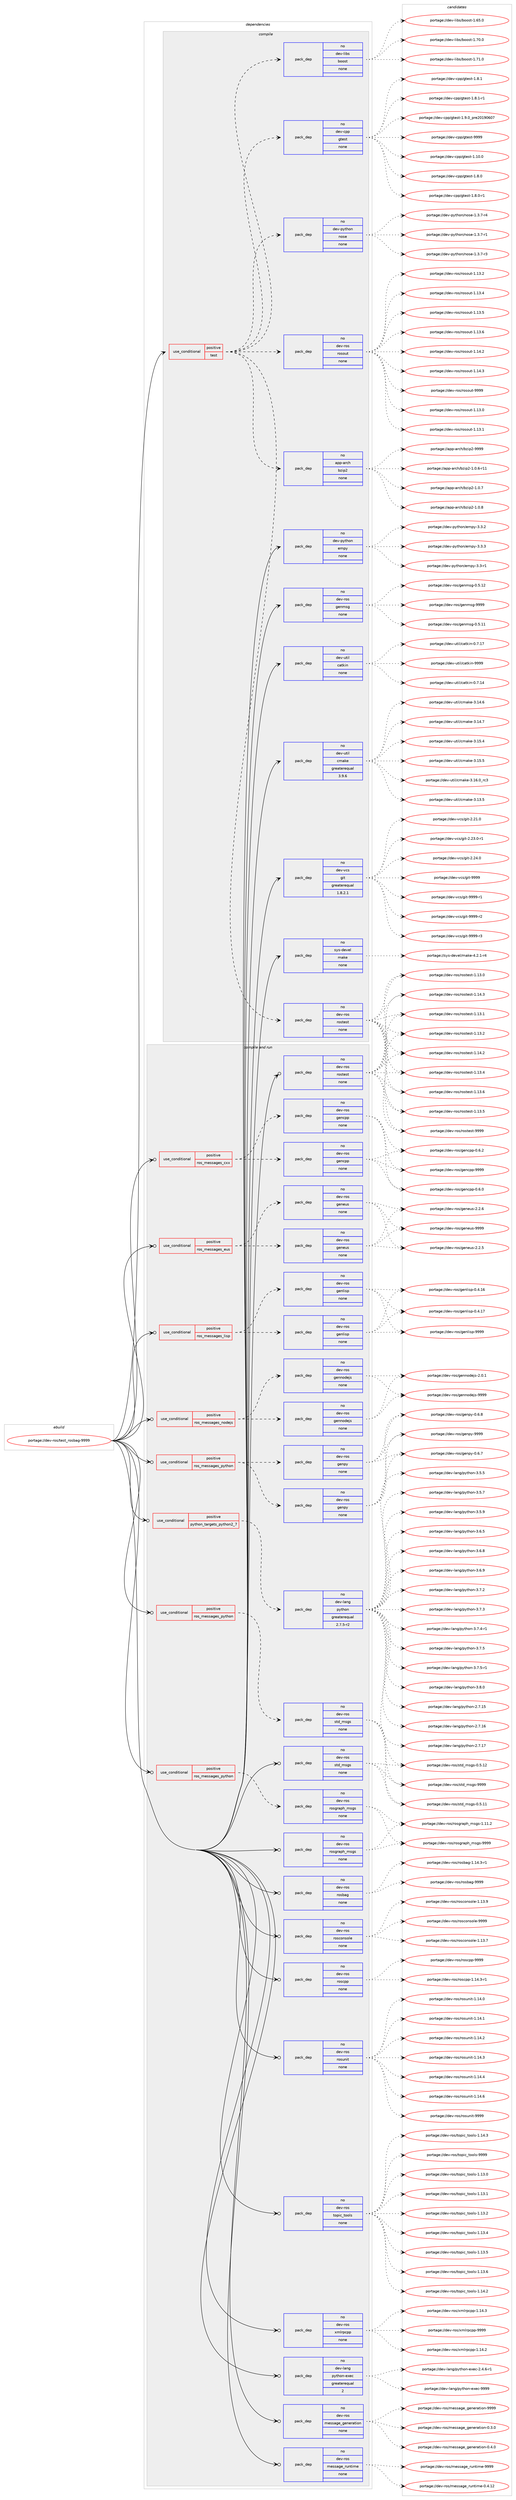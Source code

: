 digraph prolog {

# *************
# Graph options
# *************

newrank=true;
concentrate=true;
compound=true;
graph [rankdir=LR,fontname=Helvetica,fontsize=10,ranksep=1.5];#, ranksep=2.5, nodesep=0.2];
edge  [arrowhead=vee];
node  [fontname=Helvetica,fontsize=10];

# **********
# The ebuild
# **********

subgraph cluster_leftcol {
color=gray;
rank=same;
label=<<i>ebuild</i>>;
id [label="portage://dev-ros/test_rosbag-9999", color=red, width=4, href="../dev-ros/test_rosbag-9999.svg"];
}

# ****************
# The dependencies
# ****************

subgraph cluster_midcol {
color=gray;
label=<<i>dependencies</i>>;
subgraph cluster_compile {
fillcolor="#eeeeee";
style=filled;
label=<<i>compile</i>>;
subgraph cond45024 {
dependency203590 [label=<<TABLE BORDER="0" CELLBORDER="1" CELLSPACING="0" CELLPADDING="4"><TR><TD ROWSPAN="3" CELLPADDING="10">use_conditional</TD></TR><TR><TD>positive</TD></TR><TR><TD>test</TD></TR></TABLE>>, shape=none, color=red];
subgraph pack155140 {
dependency203591 [label=<<TABLE BORDER="0" CELLBORDER="1" CELLSPACING="0" CELLPADDING="4" WIDTH="220"><TR><TD ROWSPAN="6" CELLPADDING="30">pack_dep</TD></TR><TR><TD WIDTH="110">no</TD></TR><TR><TD>dev-libs</TD></TR><TR><TD>boost</TD></TR><TR><TD>none</TD></TR><TR><TD></TD></TR></TABLE>>, shape=none, color=blue];
}
dependency203590:e -> dependency203591:w [weight=20,style="dashed",arrowhead="vee"];
subgraph pack155141 {
dependency203592 [label=<<TABLE BORDER="0" CELLBORDER="1" CELLSPACING="0" CELLPADDING="4" WIDTH="220"><TR><TD ROWSPAN="6" CELLPADDING="30">pack_dep</TD></TR><TR><TD WIDTH="110">no</TD></TR><TR><TD>app-arch</TD></TR><TR><TD>bzip2</TD></TR><TR><TD>none</TD></TR><TR><TD></TD></TR></TABLE>>, shape=none, color=blue];
}
dependency203590:e -> dependency203592:w [weight=20,style="dashed",arrowhead="vee"];
subgraph pack155142 {
dependency203593 [label=<<TABLE BORDER="0" CELLBORDER="1" CELLSPACING="0" CELLPADDING="4" WIDTH="220"><TR><TD ROWSPAN="6" CELLPADDING="30">pack_dep</TD></TR><TR><TD WIDTH="110">no</TD></TR><TR><TD>dev-ros</TD></TR><TR><TD>rosout</TD></TR><TR><TD>none</TD></TR><TR><TD></TD></TR></TABLE>>, shape=none, color=blue];
}
dependency203590:e -> dependency203593:w [weight=20,style="dashed",arrowhead="vee"];
subgraph pack155143 {
dependency203594 [label=<<TABLE BORDER="0" CELLBORDER="1" CELLSPACING="0" CELLPADDING="4" WIDTH="220"><TR><TD ROWSPAN="6" CELLPADDING="30">pack_dep</TD></TR><TR><TD WIDTH="110">no</TD></TR><TR><TD>dev-python</TD></TR><TR><TD>nose</TD></TR><TR><TD>none</TD></TR><TR><TD></TD></TR></TABLE>>, shape=none, color=blue];
}
dependency203590:e -> dependency203594:w [weight=20,style="dashed",arrowhead="vee"];
subgraph pack155144 {
dependency203595 [label=<<TABLE BORDER="0" CELLBORDER="1" CELLSPACING="0" CELLPADDING="4" WIDTH="220"><TR><TD ROWSPAN="6" CELLPADDING="30">pack_dep</TD></TR><TR><TD WIDTH="110">no</TD></TR><TR><TD>dev-ros</TD></TR><TR><TD>rostest</TD></TR><TR><TD>none</TD></TR><TR><TD></TD></TR></TABLE>>, shape=none, color=blue];
}
dependency203590:e -> dependency203595:w [weight=20,style="dashed",arrowhead="vee"];
subgraph pack155145 {
dependency203596 [label=<<TABLE BORDER="0" CELLBORDER="1" CELLSPACING="0" CELLPADDING="4" WIDTH="220"><TR><TD ROWSPAN="6" CELLPADDING="30">pack_dep</TD></TR><TR><TD WIDTH="110">no</TD></TR><TR><TD>dev-cpp</TD></TR><TR><TD>gtest</TD></TR><TR><TD>none</TD></TR><TR><TD></TD></TR></TABLE>>, shape=none, color=blue];
}
dependency203590:e -> dependency203596:w [weight=20,style="dashed",arrowhead="vee"];
}
id:e -> dependency203590:w [weight=20,style="solid",arrowhead="vee"];
subgraph pack155146 {
dependency203597 [label=<<TABLE BORDER="0" CELLBORDER="1" CELLSPACING="0" CELLPADDING="4" WIDTH="220"><TR><TD ROWSPAN="6" CELLPADDING="30">pack_dep</TD></TR><TR><TD WIDTH="110">no</TD></TR><TR><TD>dev-python</TD></TR><TR><TD>empy</TD></TR><TR><TD>none</TD></TR><TR><TD></TD></TR></TABLE>>, shape=none, color=blue];
}
id:e -> dependency203597:w [weight=20,style="solid",arrowhead="vee"];
subgraph pack155147 {
dependency203598 [label=<<TABLE BORDER="0" CELLBORDER="1" CELLSPACING="0" CELLPADDING="4" WIDTH="220"><TR><TD ROWSPAN="6" CELLPADDING="30">pack_dep</TD></TR><TR><TD WIDTH="110">no</TD></TR><TR><TD>dev-ros</TD></TR><TR><TD>genmsg</TD></TR><TR><TD>none</TD></TR><TR><TD></TD></TR></TABLE>>, shape=none, color=blue];
}
id:e -> dependency203598:w [weight=20,style="solid",arrowhead="vee"];
subgraph pack155148 {
dependency203599 [label=<<TABLE BORDER="0" CELLBORDER="1" CELLSPACING="0" CELLPADDING="4" WIDTH="220"><TR><TD ROWSPAN="6" CELLPADDING="30">pack_dep</TD></TR><TR><TD WIDTH="110">no</TD></TR><TR><TD>dev-util</TD></TR><TR><TD>catkin</TD></TR><TR><TD>none</TD></TR><TR><TD></TD></TR></TABLE>>, shape=none, color=blue];
}
id:e -> dependency203599:w [weight=20,style="solid",arrowhead="vee"];
subgraph pack155149 {
dependency203600 [label=<<TABLE BORDER="0" CELLBORDER="1" CELLSPACING="0" CELLPADDING="4" WIDTH="220"><TR><TD ROWSPAN="6" CELLPADDING="30">pack_dep</TD></TR><TR><TD WIDTH="110">no</TD></TR><TR><TD>dev-util</TD></TR><TR><TD>cmake</TD></TR><TR><TD>greaterequal</TD></TR><TR><TD>3.9.6</TD></TR></TABLE>>, shape=none, color=blue];
}
id:e -> dependency203600:w [weight=20,style="solid",arrowhead="vee"];
subgraph pack155150 {
dependency203601 [label=<<TABLE BORDER="0" CELLBORDER="1" CELLSPACING="0" CELLPADDING="4" WIDTH="220"><TR><TD ROWSPAN="6" CELLPADDING="30">pack_dep</TD></TR><TR><TD WIDTH="110">no</TD></TR><TR><TD>dev-vcs</TD></TR><TR><TD>git</TD></TR><TR><TD>greaterequal</TD></TR><TR><TD>1.8.2.1</TD></TR></TABLE>>, shape=none, color=blue];
}
id:e -> dependency203601:w [weight=20,style="solid",arrowhead="vee"];
subgraph pack155151 {
dependency203602 [label=<<TABLE BORDER="0" CELLBORDER="1" CELLSPACING="0" CELLPADDING="4" WIDTH="220"><TR><TD ROWSPAN="6" CELLPADDING="30">pack_dep</TD></TR><TR><TD WIDTH="110">no</TD></TR><TR><TD>sys-devel</TD></TR><TR><TD>make</TD></TR><TR><TD>none</TD></TR><TR><TD></TD></TR></TABLE>>, shape=none, color=blue];
}
id:e -> dependency203602:w [weight=20,style="solid",arrowhead="vee"];
}
subgraph cluster_compileandrun {
fillcolor="#eeeeee";
style=filled;
label=<<i>compile and run</i>>;
subgraph cond45025 {
dependency203603 [label=<<TABLE BORDER="0" CELLBORDER="1" CELLSPACING="0" CELLPADDING="4"><TR><TD ROWSPAN="3" CELLPADDING="10">use_conditional</TD></TR><TR><TD>positive</TD></TR><TR><TD>python_targets_python2_7</TD></TR></TABLE>>, shape=none, color=red];
subgraph pack155152 {
dependency203604 [label=<<TABLE BORDER="0" CELLBORDER="1" CELLSPACING="0" CELLPADDING="4" WIDTH="220"><TR><TD ROWSPAN="6" CELLPADDING="30">pack_dep</TD></TR><TR><TD WIDTH="110">no</TD></TR><TR><TD>dev-lang</TD></TR><TR><TD>python</TD></TR><TR><TD>greaterequal</TD></TR><TR><TD>2.7.5-r2</TD></TR></TABLE>>, shape=none, color=blue];
}
dependency203603:e -> dependency203604:w [weight=20,style="dashed",arrowhead="vee"];
}
id:e -> dependency203603:w [weight=20,style="solid",arrowhead="odotvee"];
subgraph cond45026 {
dependency203605 [label=<<TABLE BORDER="0" CELLBORDER="1" CELLSPACING="0" CELLPADDING="4"><TR><TD ROWSPAN="3" CELLPADDING="10">use_conditional</TD></TR><TR><TD>positive</TD></TR><TR><TD>ros_messages_cxx</TD></TR></TABLE>>, shape=none, color=red];
subgraph pack155153 {
dependency203606 [label=<<TABLE BORDER="0" CELLBORDER="1" CELLSPACING="0" CELLPADDING="4" WIDTH="220"><TR><TD ROWSPAN="6" CELLPADDING="30">pack_dep</TD></TR><TR><TD WIDTH="110">no</TD></TR><TR><TD>dev-ros</TD></TR><TR><TD>gencpp</TD></TR><TR><TD>none</TD></TR><TR><TD></TD></TR></TABLE>>, shape=none, color=blue];
}
dependency203605:e -> dependency203606:w [weight=20,style="dashed",arrowhead="vee"];
subgraph pack155154 {
dependency203607 [label=<<TABLE BORDER="0" CELLBORDER="1" CELLSPACING="0" CELLPADDING="4" WIDTH="220"><TR><TD ROWSPAN="6" CELLPADDING="30">pack_dep</TD></TR><TR><TD WIDTH="110">no</TD></TR><TR><TD>dev-ros</TD></TR><TR><TD>gencpp</TD></TR><TR><TD>none</TD></TR><TR><TD></TD></TR></TABLE>>, shape=none, color=blue];
}
dependency203605:e -> dependency203607:w [weight=20,style="dashed",arrowhead="vee"];
}
id:e -> dependency203605:w [weight=20,style="solid",arrowhead="odotvee"];
subgraph cond45027 {
dependency203608 [label=<<TABLE BORDER="0" CELLBORDER="1" CELLSPACING="0" CELLPADDING="4"><TR><TD ROWSPAN="3" CELLPADDING="10">use_conditional</TD></TR><TR><TD>positive</TD></TR><TR><TD>ros_messages_eus</TD></TR></TABLE>>, shape=none, color=red];
subgraph pack155155 {
dependency203609 [label=<<TABLE BORDER="0" CELLBORDER="1" CELLSPACING="0" CELLPADDING="4" WIDTH="220"><TR><TD ROWSPAN="6" CELLPADDING="30">pack_dep</TD></TR><TR><TD WIDTH="110">no</TD></TR><TR><TD>dev-ros</TD></TR><TR><TD>geneus</TD></TR><TR><TD>none</TD></TR><TR><TD></TD></TR></TABLE>>, shape=none, color=blue];
}
dependency203608:e -> dependency203609:w [weight=20,style="dashed",arrowhead="vee"];
subgraph pack155156 {
dependency203610 [label=<<TABLE BORDER="0" CELLBORDER="1" CELLSPACING="0" CELLPADDING="4" WIDTH="220"><TR><TD ROWSPAN="6" CELLPADDING="30">pack_dep</TD></TR><TR><TD WIDTH="110">no</TD></TR><TR><TD>dev-ros</TD></TR><TR><TD>geneus</TD></TR><TR><TD>none</TD></TR><TR><TD></TD></TR></TABLE>>, shape=none, color=blue];
}
dependency203608:e -> dependency203610:w [weight=20,style="dashed",arrowhead="vee"];
}
id:e -> dependency203608:w [weight=20,style="solid",arrowhead="odotvee"];
subgraph cond45028 {
dependency203611 [label=<<TABLE BORDER="0" CELLBORDER="1" CELLSPACING="0" CELLPADDING="4"><TR><TD ROWSPAN="3" CELLPADDING="10">use_conditional</TD></TR><TR><TD>positive</TD></TR><TR><TD>ros_messages_lisp</TD></TR></TABLE>>, shape=none, color=red];
subgraph pack155157 {
dependency203612 [label=<<TABLE BORDER="0" CELLBORDER="1" CELLSPACING="0" CELLPADDING="4" WIDTH="220"><TR><TD ROWSPAN="6" CELLPADDING="30">pack_dep</TD></TR><TR><TD WIDTH="110">no</TD></TR><TR><TD>dev-ros</TD></TR><TR><TD>genlisp</TD></TR><TR><TD>none</TD></TR><TR><TD></TD></TR></TABLE>>, shape=none, color=blue];
}
dependency203611:e -> dependency203612:w [weight=20,style="dashed",arrowhead="vee"];
subgraph pack155158 {
dependency203613 [label=<<TABLE BORDER="0" CELLBORDER="1" CELLSPACING="0" CELLPADDING="4" WIDTH="220"><TR><TD ROWSPAN="6" CELLPADDING="30">pack_dep</TD></TR><TR><TD WIDTH="110">no</TD></TR><TR><TD>dev-ros</TD></TR><TR><TD>genlisp</TD></TR><TR><TD>none</TD></TR><TR><TD></TD></TR></TABLE>>, shape=none, color=blue];
}
dependency203611:e -> dependency203613:w [weight=20,style="dashed",arrowhead="vee"];
}
id:e -> dependency203611:w [weight=20,style="solid",arrowhead="odotvee"];
subgraph cond45029 {
dependency203614 [label=<<TABLE BORDER="0" CELLBORDER="1" CELLSPACING="0" CELLPADDING="4"><TR><TD ROWSPAN="3" CELLPADDING="10">use_conditional</TD></TR><TR><TD>positive</TD></TR><TR><TD>ros_messages_nodejs</TD></TR></TABLE>>, shape=none, color=red];
subgraph pack155159 {
dependency203615 [label=<<TABLE BORDER="0" CELLBORDER="1" CELLSPACING="0" CELLPADDING="4" WIDTH="220"><TR><TD ROWSPAN="6" CELLPADDING="30">pack_dep</TD></TR><TR><TD WIDTH="110">no</TD></TR><TR><TD>dev-ros</TD></TR><TR><TD>gennodejs</TD></TR><TR><TD>none</TD></TR><TR><TD></TD></TR></TABLE>>, shape=none, color=blue];
}
dependency203614:e -> dependency203615:w [weight=20,style="dashed",arrowhead="vee"];
subgraph pack155160 {
dependency203616 [label=<<TABLE BORDER="0" CELLBORDER="1" CELLSPACING="0" CELLPADDING="4" WIDTH="220"><TR><TD ROWSPAN="6" CELLPADDING="30">pack_dep</TD></TR><TR><TD WIDTH="110">no</TD></TR><TR><TD>dev-ros</TD></TR><TR><TD>gennodejs</TD></TR><TR><TD>none</TD></TR><TR><TD></TD></TR></TABLE>>, shape=none, color=blue];
}
dependency203614:e -> dependency203616:w [weight=20,style="dashed",arrowhead="vee"];
}
id:e -> dependency203614:w [weight=20,style="solid",arrowhead="odotvee"];
subgraph cond45030 {
dependency203617 [label=<<TABLE BORDER="0" CELLBORDER="1" CELLSPACING="0" CELLPADDING="4"><TR><TD ROWSPAN="3" CELLPADDING="10">use_conditional</TD></TR><TR><TD>positive</TD></TR><TR><TD>ros_messages_python</TD></TR></TABLE>>, shape=none, color=red];
subgraph pack155161 {
dependency203618 [label=<<TABLE BORDER="0" CELLBORDER="1" CELLSPACING="0" CELLPADDING="4" WIDTH="220"><TR><TD ROWSPAN="6" CELLPADDING="30">pack_dep</TD></TR><TR><TD WIDTH="110">no</TD></TR><TR><TD>dev-ros</TD></TR><TR><TD>genpy</TD></TR><TR><TD>none</TD></TR><TR><TD></TD></TR></TABLE>>, shape=none, color=blue];
}
dependency203617:e -> dependency203618:w [weight=20,style="dashed",arrowhead="vee"];
subgraph pack155162 {
dependency203619 [label=<<TABLE BORDER="0" CELLBORDER="1" CELLSPACING="0" CELLPADDING="4" WIDTH="220"><TR><TD ROWSPAN="6" CELLPADDING="30">pack_dep</TD></TR><TR><TD WIDTH="110">no</TD></TR><TR><TD>dev-ros</TD></TR><TR><TD>genpy</TD></TR><TR><TD>none</TD></TR><TR><TD></TD></TR></TABLE>>, shape=none, color=blue];
}
dependency203617:e -> dependency203619:w [weight=20,style="dashed",arrowhead="vee"];
}
id:e -> dependency203617:w [weight=20,style="solid",arrowhead="odotvee"];
subgraph cond45031 {
dependency203620 [label=<<TABLE BORDER="0" CELLBORDER="1" CELLSPACING="0" CELLPADDING="4"><TR><TD ROWSPAN="3" CELLPADDING="10">use_conditional</TD></TR><TR><TD>positive</TD></TR><TR><TD>ros_messages_python</TD></TR></TABLE>>, shape=none, color=red];
subgraph pack155163 {
dependency203621 [label=<<TABLE BORDER="0" CELLBORDER="1" CELLSPACING="0" CELLPADDING="4" WIDTH="220"><TR><TD ROWSPAN="6" CELLPADDING="30">pack_dep</TD></TR><TR><TD WIDTH="110">no</TD></TR><TR><TD>dev-ros</TD></TR><TR><TD>rosgraph_msgs</TD></TR><TR><TD>none</TD></TR><TR><TD></TD></TR></TABLE>>, shape=none, color=blue];
}
dependency203620:e -> dependency203621:w [weight=20,style="dashed",arrowhead="vee"];
}
id:e -> dependency203620:w [weight=20,style="solid",arrowhead="odotvee"];
subgraph cond45032 {
dependency203622 [label=<<TABLE BORDER="0" CELLBORDER="1" CELLSPACING="0" CELLPADDING="4"><TR><TD ROWSPAN="3" CELLPADDING="10">use_conditional</TD></TR><TR><TD>positive</TD></TR><TR><TD>ros_messages_python</TD></TR></TABLE>>, shape=none, color=red];
subgraph pack155164 {
dependency203623 [label=<<TABLE BORDER="0" CELLBORDER="1" CELLSPACING="0" CELLPADDING="4" WIDTH="220"><TR><TD ROWSPAN="6" CELLPADDING="30">pack_dep</TD></TR><TR><TD WIDTH="110">no</TD></TR><TR><TD>dev-ros</TD></TR><TR><TD>std_msgs</TD></TR><TR><TD>none</TD></TR><TR><TD></TD></TR></TABLE>>, shape=none, color=blue];
}
dependency203622:e -> dependency203623:w [weight=20,style="dashed",arrowhead="vee"];
}
id:e -> dependency203622:w [weight=20,style="solid",arrowhead="odotvee"];
subgraph pack155165 {
dependency203624 [label=<<TABLE BORDER="0" CELLBORDER="1" CELLSPACING="0" CELLPADDING="4" WIDTH="220"><TR><TD ROWSPAN="6" CELLPADDING="30">pack_dep</TD></TR><TR><TD WIDTH="110">no</TD></TR><TR><TD>dev-lang</TD></TR><TR><TD>python-exec</TD></TR><TR><TD>greaterequal</TD></TR><TR><TD>2</TD></TR></TABLE>>, shape=none, color=blue];
}
id:e -> dependency203624:w [weight=20,style="solid",arrowhead="odotvee"];
subgraph pack155166 {
dependency203625 [label=<<TABLE BORDER="0" CELLBORDER="1" CELLSPACING="0" CELLPADDING="4" WIDTH="220"><TR><TD ROWSPAN="6" CELLPADDING="30">pack_dep</TD></TR><TR><TD WIDTH="110">no</TD></TR><TR><TD>dev-ros</TD></TR><TR><TD>message_generation</TD></TR><TR><TD>none</TD></TR><TR><TD></TD></TR></TABLE>>, shape=none, color=blue];
}
id:e -> dependency203625:w [weight=20,style="solid",arrowhead="odotvee"];
subgraph pack155167 {
dependency203626 [label=<<TABLE BORDER="0" CELLBORDER="1" CELLSPACING="0" CELLPADDING="4" WIDTH="220"><TR><TD ROWSPAN="6" CELLPADDING="30">pack_dep</TD></TR><TR><TD WIDTH="110">no</TD></TR><TR><TD>dev-ros</TD></TR><TR><TD>message_runtime</TD></TR><TR><TD>none</TD></TR><TR><TD></TD></TR></TABLE>>, shape=none, color=blue];
}
id:e -> dependency203626:w [weight=20,style="solid",arrowhead="odotvee"];
subgraph pack155168 {
dependency203627 [label=<<TABLE BORDER="0" CELLBORDER="1" CELLSPACING="0" CELLPADDING="4" WIDTH="220"><TR><TD ROWSPAN="6" CELLPADDING="30">pack_dep</TD></TR><TR><TD WIDTH="110">no</TD></TR><TR><TD>dev-ros</TD></TR><TR><TD>rosbag</TD></TR><TR><TD>none</TD></TR><TR><TD></TD></TR></TABLE>>, shape=none, color=blue];
}
id:e -> dependency203627:w [weight=20,style="solid",arrowhead="odotvee"];
subgraph pack155169 {
dependency203628 [label=<<TABLE BORDER="0" CELLBORDER="1" CELLSPACING="0" CELLPADDING="4" WIDTH="220"><TR><TD ROWSPAN="6" CELLPADDING="30">pack_dep</TD></TR><TR><TD WIDTH="110">no</TD></TR><TR><TD>dev-ros</TD></TR><TR><TD>rosconsole</TD></TR><TR><TD>none</TD></TR><TR><TD></TD></TR></TABLE>>, shape=none, color=blue];
}
id:e -> dependency203628:w [weight=20,style="solid",arrowhead="odotvee"];
subgraph pack155170 {
dependency203629 [label=<<TABLE BORDER="0" CELLBORDER="1" CELLSPACING="0" CELLPADDING="4" WIDTH="220"><TR><TD ROWSPAN="6" CELLPADDING="30">pack_dep</TD></TR><TR><TD WIDTH="110">no</TD></TR><TR><TD>dev-ros</TD></TR><TR><TD>roscpp</TD></TR><TR><TD>none</TD></TR><TR><TD></TD></TR></TABLE>>, shape=none, color=blue];
}
id:e -> dependency203629:w [weight=20,style="solid",arrowhead="odotvee"];
subgraph pack155171 {
dependency203630 [label=<<TABLE BORDER="0" CELLBORDER="1" CELLSPACING="0" CELLPADDING="4" WIDTH="220"><TR><TD ROWSPAN="6" CELLPADDING="30">pack_dep</TD></TR><TR><TD WIDTH="110">no</TD></TR><TR><TD>dev-ros</TD></TR><TR><TD>rosgraph_msgs</TD></TR><TR><TD>none</TD></TR><TR><TD></TD></TR></TABLE>>, shape=none, color=blue];
}
id:e -> dependency203630:w [weight=20,style="solid",arrowhead="odotvee"];
subgraph pack155172 {
dependency203631 [label=<<TABLE BORDER="0" CELLBORDER="1" CELLSPACING="0" CELLPADDING="4" WIDTH="220"><TR><TD ROWSPAN="6" CELLPADDING="30">pack_dep</TD></TR><TR><TD WIDTH="110">no</TD></TR><TR><TD>dev-ros</TD></TR><TR><TD>rostest</TD></TR><TR><TD>none</TD></TR><TR><TD></TD></TR></TABLE>>, shape=none, color=blue];
}
id:e -> dependency203631:w [weight=20,style="solid",arrowhead="odotvee"];
subgraph pack155173 {
dependency203632 [label=<<TABLE BORDER="0" CELLBORDER="1" CELLSPACING="0" CELLPADDING="4" WIDTH="220"><TR><TD ROWSPAN="6" CELLPADDING="30">pack_dep</TD></TR><TR><TD WIDTH="110">no</TD></TR><TR><TD>dev-ros</TD></TR><TR><TD>rosunit</TD></TR><TR><TD>none</TD></TR><TR><TD></TD></TR></TABLE>>, shape=none, color=blue];
}
id:e -> dependency203632:w [weight=20,style="solid",arrowhead="odotvee"];
subgraph pack155174 {
dependency203633 [label=<<TABLE BORDER="0" CELLBORDER="1" CELLSPACING="0" CELLPADDING="4" WIDTH="220"><TR><TD ROWSPAN="6" CELLPADDING="30">pack_dep</TD></TR><TR><TD WIDTH="110">no</TD></TR><TR><TD>dev-ros</TD></TR><TR><TD>std_msgs</TD></TR><TR><TD>none</TD></TR><TR><TD></TD></TR></TABLE>>, shape=none, color=blue];
}
id:e -> dependency203633:w [weight=20,style="solid",arrowhead="odotvee"];
subgraph pack155175 {
dependency203634 [label=<<TABLE BORDER="0" CELLBORDER="1" CELLSPACING="0" CELLPADDING="4" WIDTH="220"><TR><TD ROWSPAN="6" CELLPADDING="30">pack_dep</TD></TR><TR><TD WIDTH="110">no</TD></TR><TR><TD>dev-ros</TD></TR><TR><TD>topic_tools</TD></TR><TR><TD>none</TD></TR><TR><TD></TD></TR></TABLE>>, shape=none, color=blue];
}
id:e -> dependency203634:w [weight=20,style="solid",arrowhead="odotvee"];
subgraph pack155176 {
dependency203635 [label=<<TABLE BORDER="0" CELLBORDER="1" CELLSPACING="0" CELLPADDING="4" WIDTH="220"><TR><TD ROWSPAN="6" CELLPADDING="30">pack_dep</TD></TR><TR><TD WIDTH="110">no</TD></TR><TR><TD>dev-ros</TD></TR><TR><TD>xmlrpcpp</TD></TR><TR><TD>none</TD></TR><TR><TD></TD></TR></TABLE>>, shape=none, color=blue];
}
id:e -> dependency203635:w [weight=20,style="solid",arrowhead="odotvee"];
}
subgraph cluster_run {
fillcolor="#eeeeee";
style=filled;
label=<<i>run</i>>;
}
}

# **************
# The candidates
# **************

subgraph cluster_choices {
rank=same;
color=gray;
label=<<i>candidates</i>>;

subgraph choice155140 {
color=black;
nodesep=1;
choiceportage1001011184510810598115479811111111511645494654534648 [label="portage://dev-libs/boost-1.65.0", color=red, width=4,href="../dev-libs/boost-1.65.0.svg"];
choiceportage1001011184510810598115479811111111511645494655484648 [label="portage://dev-libs/boost-1.70.0", color=red, width=4,href="../dev-libs/boost-1.70.0.svg"];
choiceportage1001011184510810598115479811111111511645494655494648 [label="portage://dev-libs/boost-1.71.0", color=red, width=4,href="../dev-libs/boost-1.71.0.svg"];
dependency203591:e -> choiceportage1001011184510810598115479811111111511645494654534648:w [style=dotted,weight="100"];
dependency203591:e -> choiceportage1001011184510810598115479811111111511645494655484648:w [style=dotted,weight="100"];
dependency203591:e -> choiceportage1001011184510810598115479811111111511645494655494648:w [style=dotted,weight="100"];
}
subgraph choice155141 {
color=black;
nodesep=1;
choiceportage97112112459711499104479812210511250454946484654451144949 [label="portage://app-arch/bzip2-1.0.6-r11", color=red, width=4,href="../app-arch/bzip2-1.0.6-r11.svg"];
choiceportage97112112459711499104479812210511250454946484655 [label="portage://app-arch/bzip2-1.0.7", color=red, width=4,href="../app-arch/bzip2-1.0.7.svg"];
choiceportage97112112459711499104479812210511250454946484656 [label="portage://app-arch/bzip2-1.0.8", color=red, width=4,href="../app-arch/bzip2-1.0.8.svg"];
choiceportage971121124597114991044798122105112504557575757 [label="portage://app-arch/bzip2-9999", color=red, width=4,href="../app-arch/bzip2-9999.svg"];
dependency203592:e -> choiceportage97112112459711499104479812210511250454946484654451144949:w [style=dotted,weight="100"];
dependency203592:e -> choiceportage97112112459711499104479812210511250454946484655:w [style=dotted,weight="100"];
dependency203592:e -> choiceportage97112112459711499104479812210511250454946484656:w [style=dotted,weight="100"];
dependency203592:e -> choiceportage971121124597114991044798122105112504557575757:w [style=dotted,weight="100"];
}
subgraph choice155142 {
color=black;
nodesep=1;
choiceportage100101118451141111154711411111511111711645494649514648 [label="portage://dev-ros/rosout-1.13.0", color=red, width=4,href="../dev-ros/rosout-1.13.0.svg"];
choiceportage100101118451141111154711411111511111711645494649514649 [label="portage://dev-ros/rosout-1.13.1", color=red, width=4,href="../dev-ros/rosout-1.13.1.svg"];
choiceportage100101118451141111154711411111511111711645494649514650 [label="portage://dev-ros/rosout-1.13.2", color=red, width=4,href="../dev-ros/rosout-1.13.2.svg"];
choiceportage100101118451141111154711411111511111711645494649514652 [label="portage://dev-ros/rosout-1.13.4", color=red, width=4,href="../dev-ros/rosout-1.13.4.svg"];
choiceportage100101118451141111154711411111511111711645494649514653 [label="portage://dev-ros/rosout-1.13.5", color=red, width=4,href="../dev-ros/rosout-1.13.5.svg"];
choiceportage100101118451141111154711411111511111711645494649514654 [label="portage://dev-ros/rosout-1.13.6", color=red, width=4,href="../dev-ros/rosout-1.13.6.svg"];
choiceportage100101118451141111154711411111511111711645494649524650 [label="portage://dev-ros/rosout-1.14.2", color=red, width=4,href="../dev-ros/rosout-1.14.2.svg"];
choiceportage100101118451141111154711411111511111711645494649524651 [label="portage://dev-ros/rosout-1.14.3", color=red, width=4,href="../dev-ros/rosout-1.14.3.svg"];
choiceportage10010111845114111115471141111151111171164557575757 [label="portage://dev-ros/rosout-9999", color=red, width=4,href="../dev-ros/rosout-9999.svg"];
dependency203593:e -> choiceportage100101118451141111154711411111511111711645494649514648:w [style=dotted,weight="100"];
dependency203593:e -> choiceportage100101118451141111154711411111511111711645494649514649:w [style=dotted,weight="100"];
dependency203593:e -> choiceportage100101118451141111154711411111511111711645494649514650:w [style=dotted,weight="100"];
dependency203593:e -> choiceportage100101118451141111154711411111511111711645494649514652:w [style=dotted,weight="100"];
dependency203593:e -> choiceportage100101118451141111154711411111511111711645494649514653:w [style=dotted,weight="100"];
dependency203593:e -> choiceportage100101118451141111154711411111511111711645494649514654:w [style=dotted,weight="100"];
dependency203593:e -> choiceportage100101118451141111154711411111511111711645494649524650:w [style=dotted,weight="100"];
dependency203593:e -> choiceportage100101118451141111154711411111511111711645494649524651:w [style=dotted,weight="100"];
dependency203593:e -> choiceportage10010111845114111115471141111151111171164557575757:w [style=dotted,weight="100"];
}
subgraph choice155143 {
color=black;
nodesep=1;
choiceportage10010111845112121116104111110471101111151014549465146554511449 [label="portage://dev-python/nose-1.3.7-r1", color=red, width=4,href="../dev-python/nose-1.3.7-r1.svg"];
choiceportage10010111845112121116104111110471101111151014549465146554511451 [label="portage://dev-python/nose-1.3.7-r3", color=red, width=4,href="../dev-python/nose-1.3.7-r3.svg"];
choiceportage10010111845112121116104111110471101111151014549465146554511452 [label="portage://dev-python/nose-1.3.7-r4", color=red, width=4,href="../dev-python/nose-1.3.7-r4.svg"];
dependency203594:e -> choiceportage10010111845112121116104111110471101111151014549465146554511449:w [style=dotted,weight="100"];
dependency203594:e -> choiceportage10010111845112121116104111110471101111151014549465146554511451:w [style=dotted,weight="100"];
dependency203594:e -> choiceportage10010111845112121116104111110471101111151014549465146554511452:w [style=dotted,weight="100"];
}
subgraph choice155144 {
color=black;
nodesep=1;
choiceportage100101118451141111154711411111511610111511645494649514648 [label="portage://dev-ros/rostest-1.13.0", color=red, width=4,href="../dev-ros/rostest-1.13.0.svg"];
choiceportage100101118451141111154711411111511610111511645494649514649 [label="portage://dev-ros/rostest-1.13.1", color=red, width=4,href="../dev-ros/rostest-1.13.1.svg"];
choiceportage100101118451141111154711411111511610111511645494649514650 [label="portage://dev-ros/rostest-1.13.2", color=red, width=4,href="../dev-ros/rostest-1.13.2.svg"];
choiceportage100101118451141111154711411111511610111511645494649514652 [label="portage://dev-ros/rostest-1.13.4", color=red, width=4,href="../dev-ros/rostest-1.13.4.svg"];
choiceportage100101118451141111154711411111511610111511645494649514653 [label="portage://dev-ros/rostest-1.13.5", color=red, width=4,href="../dev-ros/rostest-1.13.5.svg"];
choiceportage100101118451141111154711411111511610111511645494649514654 [label="portage://dev-ros/rostest-1.13.6", color=red, width=4,href="../dev-ros/rostest-1.13.6.svg"];
choiceportage100101118451141111154711411111511610111511645494649524650 [label="portage://dev-ros/rostest-1.14.2", color=red, width=4,href="../dev-ros/rostest-1.14.2.svg"];
choiceportage100101118451141111154711411111511610111511645494649524651 [label="portage://dev-ros/rostest-1.14.3", color=red, width=4,href="../dev-ros/rostest-1.14.3.svg"];
choiceportage10010111845114111115471141111151161011151164557575757 [label="portage://dev-ros/rostest-9999", color=red, width=4,href="../dev-ros/rostest-9999.svg"];
dependency203595:e -> choiceportage100101118451141111154711411111511610111511645494649514648:w [style=dotted,weight="100"];
dependency203595:e -> choiceportage100101118451141111154711411111511610111511645494649514649:w [style=dotted,weight="100"];
dependency203595:e -> choiceportage100101118451141111154711411111511610111511645494649514650:w [style=dotted,weight="100"];
dependency203595:e -> choiceportage100101118451141111154711411111511610111511645494649514652:w [style=dotted,weight="100"];
dependency203595:e -> choiceportage100101118451141111154711411111511610111511645494649514653:w [style=dotted,weight="100"];
dependency203595:e -> choiceportage100101118451141111154711411111511610111511645494649514654:w [style=dotted,weight="100"];
dependency203595:e -> choiceportage100101118451141111154711411111511610111511645494649524650:w [style=dotted,weight="100"];
dependency203595:e -> choiceportage100101118451141111154711411111511610111511645494649524651:w [style=dotted,weight="100"];
dependency203595:e -> choiceportage10010111845114111115471141111151161011151164557575757:w [style=dotted,weight="100"];
}
subgraph choice155145 {
color=black;
nodesep=1;
choiceportage10010111845991121124710311610111511645494649484648 [label="portage://dev-cpp/gtest-1.10.0", color=red, width=4,href="../dev-cpp/gtest-1.10.0.svg"];
choiceportage100101118459911211247103116101115116454946564648 [label="portage://dev-cpp/gtest-1.8.0", color=red, width=4,href="../dev-cpp/gtest-1.8.0.svg"];
choiceportage1001011184599112112471031161011151164549465646484511449 [label="portage://dev-cpp/gtest-1.8.0-r1", color=red, width=4,href="../dev-cpp/gtest-1.8.0-r1.svg"];
choiceportage100101118459911211247103116101115116454946564649 [label="portage://dev-cpp/gtest-1.8.1", color=red, width=4,href="../dev-cpp/gtest-1.8.1.svg"];
choiceportage1001011184599112112471031161011151164549465646494511449 [label="portage://dev-cpp/gtest-1.8.1-r1", color=red, width=4,href="../dev-cpp/gtest-1.8.1-r1.svg"];
choiceportage100101118459911211247103116101115116454946574648951121141015048495748544855 [label="portage://dev-cpp/gtest-1.9.0_pre20190607", color=red, width=4,href="../dev-cpp/gtest-1.9.0_pre20190607.svg"];
choiceportage1001011184599112112471031161011151164557575757 [label="portage://dev-cpp/gtest-9999", color=red, width=4,href="../dev-cpp/gtest-9999.svg"];
dependency203596:e -> choiceportage10010111845991121124710311610111511645494649484648:w [style=dotted,weight="100"];
dependency203596:e -> choiceportage100101118459911211247103116101115116454946564648:w [style=dotted,weight="100"];
dependency203596:e -> choiceportage1001011184599112112471031161011151164549465646484511449:w [style=dotted,weight="100"];
dependency203596:e -> choiceportage100101118459911211247103116101115116454946564649:w [style=dotted,weight="100"];
dependency203596:e -> choiceportage1001011184599112112471031161011151164549465646494511449:w [style=dotted,weight="100"];
dependency203596:e -> choiceportage100101118459911211247103116101115116454946574648951121141015048495748544855:w [style=dotted,weight="100"];
dependency203596:e -> choiceportage1001011184599112112471031161011151164557575757:w [style=dotted,weight="100"];
}
subgraph choice155146 {
color=black;
nodesep=1;
choiceportage1001011184511212111610411111047101109112121455146514511449 [label="portage://dev-python/empy-3.3-r1", color=red, width=4,href="../dev-python/empy-3.3-r1.svg"];
choiceportage1001011184511212111610411111047101109112121455146514650 [label="portage://dev-python/empy-3.3.2", color=red, width=4,href="../dev-python/empy-3.3.2.svg"];
choiceportage1001011184511212111610411111047101109112121455146514651 [label="portage://dev-python/empy-3.3.3", color=red, width=4,href="../dev-python/empy-3.3.3.svg"];
dependency203597:e -> choiceportage1001011184511212111610411111047101109112121455146514511449:w [style=dotted,weight="100"];
dependency203597:e -> choiceportage1001011184511212111610411111047101109112121455146514650:w [style=dotted,weight="100"];
dependency203597:e -> choiceportage1001011184511212111610411111047101109112121455146514651:w [style=dotted,weight="100"];
}
subgraph choice155147 {
color=black;
nodesep=1;
choiceportage100101118451141111154710310111010911510345484653464949 [label="portage://dev-ros/genmsg-0.5.11", color=red, width=4,href="../dev-ros/genmsg-0.5.11.svg"];
choiceportage100101118451141111154710310111010911510345484653464950 [label="portage://dev-ros/genmsg-0.5.12", color=red, width=4,href="../dev-ros/genmsg-0.5.12.svg"];
choiceportage10010111845114111115471031011101091151034557575757 [label="portage://dev-ros/genmsg-9999", color=red, width=4,href="../dev-ros/genmsg-9999.svg"];
dependency203598:e -> choiceportage100101118451141111154710310111010911510345484653464949:w [style=dotted,weight="100"];
dependency203598:e -> choiceportage100101118451141111154710310111010911510345484653464950:w [style=dotted,weight="100"];
dependency203598:e -> choiceportage10010111845114111115471031011101091151034557575757:w [style=dotted,weight="100"];
}
subgraph choice155148 {
color=black;
nodesep=1;
choiceportage1001011184511711610510847999711610710511045484655464952 [label="portage://dev-util/catkin-0.7.14", color=red, width=4,href="../dev-util/catkin-0.7.14.svg"];
choiceportage1001011184511711610510847999711610710511045484655464955 [label="portage://dev-util/catkin-0.7.17", color=red, width=4,href="../dev-util/catkin-0.7.17.svg"];
choiceportage100101118451171161051084799971161071051104557575757 [label="portage://dev-util/catkin-9999", color=red, width=4,href="../dev-util/catkin-9999.svg"];
dependency203599:e -> choiceportage1001011184511711610510847999711610710511045484655464952:w [style=dotted,weight="100"];
dependency203599:e -> choiceportage1001011184511711610510847999711610710511045484655464955:w [style=dotted,weight="100"];
dependency203599:e -> choiceportage100101118451171161051084799971161071051104557575757:w [style=dotted,weight="100"];
}
subgraph choice155149 {
color=black;
nodesep=1;
choiceportage1001011184511711610510847991099710710145514649514653 [label="portage://dev-util/cmake-3.13.5", color=red, width=4,href="../dev-util/cmake-3.13.5.svg"];
choiceportage1001011184511711610510847991099710710145514649524654 [label="portage://dev-util/cmake-3.14.6", color=red, width=4,href="../dev-util/cmake-3.14.6.svg"];
choiceportage1001011184511711610510847991099710710145514649524655 [label="portage://dev-util/cmake-3.14.7", color=red, width=4,href="../dev-util/cmake-3.14.7.svg"];
choiceportage1001011184511711610510847991099710710145514649534652 [label="portage://dev-util/cmake-3.15.4", color=red, width=4,href="../dev-util/cmake-3.15.4.svg"];
choiceportage1001011184511711610510847991099710710145514649534653 [label="portage://dev-util/cmake-3.15.5", color=red, width=4,href="../dev-util/cmake-3.15.5.svg"];
choiceportage1001011184511711610510847991099710710145514649544648951149951 [label="portage://dev-util/cmake-3.16.0_rc3", color=red, width=4,href="../dev-util/cmake-3.16.0_rc3.svg"];
dependency203600:e -> choiceportage1001011184511711610510847991099710710145514649514653:w [style=dotted,weight="100"];
dependency203600:e -> choiceportage1001011184511711610510847991099710710145514649524654:w [style=dotted,weight="100"];
dependency203600:e -> choiceportage1001011184511711610510847991099710710145514649524655:w [style=dotted,weight="100"];
dependency203600:e -> choiceportage1001011184511711610510847991099710710145514649534652:w [style=dotted,weight="100"];
dependency203600:e -> choiceportage1001011184511711610510847991099710710145514649534653:w [style=dotted,weight="100"];
dependency203600:e -> choiceportage1001011184511711610510847991099710710145514649544648951149951:w [style=dotted,weight="100"];
}
subgraph choice155150 {
color=black;
nodesep=1;
choiceportage10010111845118991154710310511645504650494648 [label="portage://dev-vcs/git-2.21.0", color=red, width=4,href="../dev-vcs/git-2.21.0.svg"];
choiceportage100101118451189911547103105116455046505146484511449 [label="portage://dev-vcs/git-2.23.0-r1", color=red, width=4,href="../dev-vcs/git-2.23.0-r1.svg"];
choiceportage10010111845118991154710310511645504650524648 [label="portage://dev-vcs/git-2.24.0", color=red, width=4,href="../dev-vcs/git-2.24.0.svg"];
choiceportage1001011184511899115471031051164557575757 [label="portage://dev-vcs/git-9999", color=red, width=4,href="../dev-vcs/git-9999.svg"];
choiceportage10010111845118991154710310511645575757574511449 [label="portage://dev-vcs/git-9999-r1", color=red, width=4,href="../dev-vcs/git-9999-r1.svg"];
choiceportage10010111845118991154710310511645575757574511450 [label="portage://dev-vcs/git-9999-r2", color=red, width=4,href="../dev-vcs/git-9999-r2.svg"];
choiceportage10010111845118991154710310511645575757574511451 [label="portage://dev-vcs/git-9999-r3", color=red, width=4,href="../dev-vcs/git-9999-r3.svg"];
dependency203601:e -> choiceportage10010111845118991154710310511645504650494648:w [style=dotted,weight="100"];
dependency203601:e -> choiceportage100101118451189911547103105116455046505146484511449:w [style=dotted,weight="100"];
dependency203601:e -> choiceportage10010111845118991154710310511645504650524648:w [style=dotted,weight="100"];
dependency203601:e -> choiceportage1001011184511899115471031051164557575757:w [style=dotted,weight="100"];
dependency203601:e -> choiceportage10010111845118991154710310511645575757574511449:w [style=dotted,weight="100"];
dependency203601:e -> choiceportage10010111845118991154710310511645575757574511450:w [style=dotted,weight="100"];
dependency203601:e -> choiceportage10010111845118991154710310511645575757574511451:w [style=dotted,weight="100"];
}
subgraph choice155151 {
color=black;
nodesep=1;
choiceportage1151211154510010111810110847109971071014552465046494511452 [label="portage://sys-devel/make-4.2.1-r4", color=red, width=4,href="../sys-devel/make-4.2.1-r4.svg"];
dependency203602:e -> choiceportage1151211154510010111810110847109971071014552465046494511452:w [style=dotted,weight="100"];
}
subgraph choice155152 {
color=black;
nodesep=1;
choiceportage10010111845108971101034711212111610411111045504655464953 [label="portage://dev-lang/python-2.7.15", color=red, width=4,href="../dev-lang/python-2.7.15.svg"];
choiceportage10010111845108971101034711212111610411111045504655464954 [label="portage://dev-lang/python-2.7.16", color=red, width=4,href="../dev-lang/python-2.7.16.svg"];
choiceportage10010111845108971101034711212111610411111045504655464955 [label="portage://dev-lang/python-2.7.17", color=red, width=4,href="../dev-lang/python-2.7.17.svg"];
choiceportage100101118451089711010347112121116104111110455146534653 [label="portage://dev-lang/python-3.5.5", color=red, width=4,href="../dev-lang/python-3.5.5.svg"];
choiceportage100101118451089711010347112121116104111110455146534655 [label="portage://dev-lang/python-3.5.7", color=red, width=4,href="../dev-lang/python-3.5.7.svg"];
choiceportage100101118451089711010347112121116104111110455146534657 [label="portage://dev-lang/python-3.5.9", color=red, width=4,href="../dev-lang/python-3.5.9.svg"];
choiceportage100101118451089711010347112121116104111110455146544653 [label="portage://dev-lang/python-3.6.5", color=red, width=4,href="../dev-lang/python-3.6.5.svg"];
choiceportage100101118451089711010347112121116104111110455146544656 [label="portage://dev-lang/python-3.6.8", color=red, width=4,href="../dev-lang/python-3.6.8.svg"];
choiceportage100101118451089711010347112121116104111110455146544657 [label="portage://dev-lang/python-3.6.9", color=red, width=4,href="../dev-lang/python-3.6.9.svg"];
choiceportage100101118451089711010347112121116104111110455146554650 [label="portage://dev-lang/python-3.7.2", color=red, width=4,href="../dev-lang/python-3.7.2.svg"];
choiceportage100101118451089711010347112121116104111110455146554651 [label="portage://dev-lang/python-3.7.3", color=red, width=4,href="../dev-lang/python-3.7.3.svg"];
choiceportage1001011184510897110103471121211161041111104551465546524511449 [label="portage://dev-lang/python-3.7.4-r1", color=red, width=4,href="../dev-lang/python-3.7.4-r1.svg"];
choiceportage100101118451089711010347112121116104111110455146554653 [label="portage://dev-lang/python-3.7.5", color=red, width=4,href="../dev-lang/python-3.7.5.svg"];
choiceportage1001011184510897110103471121211161041111104551465546534511449 [label="portage://dev-lang/python-3.7.5-r1", color=red, width=4,href="../dev-lang/python-3.7.5-r1.svg"];
choiceportage100101118451089711010347112121116104111110455146564648 [label="portage://dev-lang/python-3.8.0", color=red, width=4,href="../dev-lang/python-3.8.0.svg"];
dependency203604:e -> choiceportage10010111845108971101034711212111610411111045504655464953:w [style=dotted,weight="100"];
dependency203604:e -> choiceportage10010111845108971101034711212111610411111045504655464954:w [style=dotted,weight="100"];
dependency203604:e -> choiceportage10010111845108971101034711212111610411111045504655464955:w [style=dotted,weight="100"];
dependency203604:e -> choiceportage100101118451089711010347112121116104111110455146534653:w [style=dotted,weight="100"];
dependency203604:e -> choiceportage100101118451089711010347112121116104111110455146534655:w [style=dotted,weight="100"];
dependency203604:e -> choiceportage100101118451089711010347112121116104111110455146534657:w [style=dotted,weight="100"];
dependency203604:e -> choiceportage100101118451089711010347112121116104111110455146544653:w [style=dotted,weight="100"];
dependency203604:e -> choiceportage100101118451089711010347112121116104111110455146544656:w [style=dotted,weight="100"];
dependency203604:e -> choiceportage100101118451089711010347112121116104111110455146544657:w [style=dotted,weight="100"];
dependency203604:e -> choiceportage100101118451089711010347112121116104111110455146554650:w [style=dotted,weight="100"];
dependency203604:e -> choiceportage100101118451089711010347112121116104111110455146554651:w [style=dotted,weight="100"];
dependency203604:e -> choiceportage1001011184510897110103471121211161041111104551465546524511449:w [style=dotted,weight="100"];
dependency203604:e -> choiceportage100101118451089711010347112121116104111110455146554653:w [style=dotted,weight="100"];
dependency203604:e -> choiceportage1001011184510897110103471121211161041111104551465546534511449:w [style=dotted,weight="100"];
dependency203604:e -> choiceportage100101118451089711010347112121116104111110455146564648:w [style=dotted,weight="100"];
}
subgraph choice155153 {
color=black;
nodesep=1;
choiceportage100101118451141111154710310111099112112454846544648 [label="portage://dev-ros/gencpp-0.6.0", color=red, width=4,href="../dev-ros/gencpp-0.6.0.svg"];
choiceportage100101118451141111154710310111099112112454846544650 [label="portage://dev-ros/gencpp-0.6.2", color=red, width=4,href="../dev-ros/gencpp-0.6.2.svg"];
choiceportage1001011184511411111547103101110991121124557575757 [label="portage://dev-ros/gencpp-9999", color=red, width=4,href="../dev-ros/gencpp-9999.svg"];
dependency203606:e -> choiceportage100101118451141111154710310111099112112454846544648:w [style=dotted,weight="100"];
dependency203606:e -> choiceportage100101118451141111154710310111099112112454846544650:w [style=dotted,weight="100"];
dependency203606:e -> choiceportage1001011184511411111547103101110991121124557575757:w [style=dotted,weight="100"];
}
subgraph choice155154 {
color=black;
nodesep=1;
choiceportage100101118451141111154710310111099112112454846544648 [label="portage://dev-ros/gencpp-0.6.0", color=red, width=4,href="../dev-ros/gencpp-0.6.0.svg"];
choiceportage100101118451141111154710310111099112112454846544650 [label="portage://dev-ros/gencpp-0.6.2", color=red, width=4,href="../dev-ros/gencpp-0.6.2.svg"];
choiceportage1001011184511411111547103101110991121124557575757 [label="portage://dev-ros/gencpp-9999", color=red, width=4,href="../dev-ros/gencpp-9999.svg"];
dependency203607:e -> choiceportage100101118451141111154710310111099112112454846544648:w [style=dotted,weight="100"];
dependency203607:e -> choiceportage100101118451141111154710310111099112112454846544650:w [style=dotted,weight="100"];
dependency203607:e -> choiceportage1001011184511411111547103101110991121124557575757:w [style=dotted,weight="100"];
}
subgraph choice155155 {
color=black;
nodesep=1;
choiceportage1001011184511411111547103101110101117115455046504653 [label="portage://dev-ros/geneus-2.2.5", color=red, width=4,href="../dev-ros/geneus-2.2.5.svg"];
choiceportage1001011184511411111547103101110101117115455046504654 [label="portage://dev-ros/geneus-2.2.6", color=red, width=4,href="../dev-ros/geneus-2.2.6.svg"];
choiceportage10010111845114111115471031011101011171154557575757 [label="portage://dev-ros/geneus-9999", color=red, width=4,href="../dev-ros/geneus-9999.svg"];
dependency203609:e -> choiceportage1001011184511411111547103101110101117115455046504653:w [style=dotted,weight="100"];
dependency203609:e -> choiceportage1001011184511411111547103101110101117115455046504654:w [style=dotted,weight="100"];
dependency203609:e -> choiceportage10010111845114111115471031011101011171154557575757:w [style=dotted,weight="100"];
}
subgraph choice155156 {
color=black;
nodesep=1;
choiceportage1001011184511411111547103101110101117115455046504653 [label="portage://dev-ros/geneus-2.2.5", color=red, width=4,href="../dev-ros/geneus-2.2.5.svg"];
choiceportage1001011184511411111547103101110101117115455046504654 [label="portage://dev-ros/geneus-2.2.6", color=red, width=4,href="../dev-ros/geneus-2.2.6.svg"];
choiceportage10010111845114111115471031011101011171154557575757 [label="portage://dev-ros/geneus-9999", color=red, width=4,href="../dev-ros/geneus-9999.svg"];
dependency203610:e -> choiceportage1001011184511411111547103101110101117115455046504653:w [style=dotted,weight="100"];
dependency203610:e -> choiceportage1001011184511411111547103101110101117115455046504654:w [style=dotted,weight="100"];
dependency203610:e -> choiceportage10010111845114111115471031011101011171154557575757:w [style=dotted,weight="100"];
}
subgraph choice155157 {
color=black;
nodesep=1;
choiceportage100101118451141111154710310111010810511511245484652464954 [label="portage://dev-ros/genlisp-0.4.16", color=red, width=4,href="../dev-ros/genlisp-0.4.16.svg"];
choiceportage100101118451141111154710310111010810511511245484652464955 [label="portage://dev-ros/genlisp-0.4.17", color=red, width=4,href="../dev-ros/genlisp-0.4.17.svg"];
choiceportage10010111845114111115471031011101081051151124557575757 [label="portage://dev-ros/genlisp-9999", color=red, width=4,href="../dev-ros/genlisp-9999.svg"];
dependency203612:e -> choiceportage100101118451141111154710310111010810511511245484652464954:w [style=dotted,weight="100"];
dependency203612:e -> choiceportage100101118451141111154710310111010810511511245484652464955:w [style=dotted,weight="100"];
dependency203612:e -> choiceportage10010111845114111115471031011101081051151124557575757:w [style=dotted,weight="100"];
}
subgraph choice155158 {
color=black;
nodesep=1;
choiceportage100101118451141111154710310111010810511511245484652464954 [label="portage://dev-ros/genlisp-0.4.16", color=red, width=4,href="../dev-ros/genlisp-0.4.16.svg"];
choiceportage100101118451141111154710310111010810511511245484652464955 [label="portage://dev-ros/genlisp-0.4.17", color=red, width=4,href="../dev-ros/genlisp-0.4.17.svg"];
choiceportage10010111845114111115471031011101081051151124557575757 [label="portage://dev-ros/genlisp-9999", color=red, width=4,href="../dev-ros/genlisp-9999.svg"];
dependency203613:e -> choiceportage100101118451141111154710310111010810511511245484652464954:w [style=dotted,weight="100"];
dependency203613:e -> choiceportage100101118451141111154710310111010810511511245484652464955:w [style=dotted,weight="100"];
dependency203613:e -> choiceportage10010111845114111115471031011101081051151124557575757:w [style=dotted,weight="100"];
}
subgraph choice155159 {
color=black;
nodesep=1;
choiceportage1001011184511411111547103101110110111100101106115455046484649 [label="portage://dev-ros/gennodejs-2.0.1", color=red, width=4,href="../dev-ros/gennodejs-2.0.1.svg"];
choiceportage10010111845114111115471031011101101111001011061154557575757 [label="portage://dev-ros/gennodejs-9999", color=red, width=4,href="../dev-ros/gennodejs-9999.svg"];
dependency203615:e -> choiceportage1001011184511411111547103101110110111100101106115455046484649:w [style=dotted,weight="100"];
dependency203615:e -> choiceportage10010111845114111115471031011101101111001011061154557575757:w [style=dotted,weight="100"];
}
subgraph choice155160 {
color=black;
nodesep=1;
choiceportage1001011184511411111547103101110110111100101106115455046484649 [label="portage://dev-ros/gennodejs-2.0.1", color=red, width=4,href="../dev-ros/gennodejs-2.0.1.svg"];
choiceportage10010111845114111115471031011101101111001011061154557575757 [label="portage://dev-ros/gennodejs-9999", color=red, width=4,href="../dev-ros/gennodejs-9999.svg"];
dependency203616:e -> choiceportage1001011184511411111547103101110110111100101106115455046484649:w [style=dotted,weight="100"];
dependency203616:e -> choiceportage10010111845114111115471031011101101111001011061154557575757:w [style=dotted,weight="100"];
}
subgraph choice155161 {
color=black;
nodesep=1;
choiceportage1001011184511411111547103101110112121454846544655 [label="portage://dev-ros/genpy-0.6.7", color=red, width=4,href="../dev-ros/genpy-0.6.7.svg"];
choiceportage1001011184511411111547103101110112121454846544656 [label="portage://dev-ros/genpy-0.6.8", color=red, width=4,href="../dev-ros/genpy-0.6.8.svg"];
choiceportage10010111845114111115471031011101121214557575757 [label="portage://dev-ros/genpy-9999", color=red, width=4,href="../dev-ros/genpy-9999.svg"];
dependency203618:e -> choiceportage1001011184511411111547103101110112121454846544655:w [style=dotted,weight="100"];
dependency203618:e -> choiceportage1001011184511411111547103101110112121454846544656:w [style=dotted,weight="100"];
dependency203618:e -> choiceportage10010111845114111115471031011101121214557575757:w [style=dotted,weight="100"];
}
subgraph choice155162 {
color=black;
nodesep=1;
choiceportage1001011184511411111547103101110112121454846544655 [label="portage://dev-ros/genpy-0.6.7", color=red, width=4,href="../dev-ros/genpy-0.6.7.svg"];
choiceportage1001011184511411111547103101110112121454846544656 [label="portage://dev-ros/genpy-0.6.8", color=red, width=4,href="../dev-ros/genpy-0.6.8.svg"];
choiceportage10010111845114111115471031011101121214557575757 [label="portage://dev-ros/genpy-9999", color=red, width=4,href="../dev-ros/genpy-9999.svg"];
dependency203619:e -> choiceportage1001011184511411111547103101110112121454846544655:w [style=dotted,weight="100"];
dependency203619:e -> choiceportage1001011184511411111547103101110112121454846544656:w [style=dotted,weight="100"];
dependency203619:e -> choiceportage10010111845114111115471031011101121214557575757:w [style=dotted,weight="100"];
}
subgraph choice155163 {
color=black;
nodesep=1;
choiceportage1001011184511411111547114111115103114971121049510911510311545494649494650 [label="portage://dev-ros/rosgraph_msgs-1.11.2", color=red, width=4,href="../dev-ros/rosgraph_msgs-1.11.2.svg"];
choiceportage100101118451141111154711411111510311497112104951091151031154557575757 [label="portage://dev-ros/rosgraph_msgs-9999", color=red, width=4,href="../dev-ros/rosgraph_msgs-9999.svg"];
dependency203621:e -> choiceportage1001011184511411111547114111115103114971121049510911510311545494649494650:w [style=dotted,weight="100"];
dependency203621:e -> choiceportage100101118451141111154711411111510311497112104951091151031154557575757:w [style=dotted,weight="100"];
}
subgraph choice155164 {
color=black;
nodesep=1;
choiceportage10010111845114111115471151161009510911510311545484653464949 [label="portage://dev-ros/std_msgs-0.5.11", color=red, width=4,href="../dev-ros/std_msgs-0.5.11.svg"];
choiceportage10010111845114111115471151161009510911510311545484653464950 [label="portage://dev-ros/std_msgs-0.5.12", color=red, width=4,href="../dev-ros/std_msgs-0.5.12.svg"];
choiceportage1001011184511411111547115116100951091151031154557575757 [label="portage://dev-ros/std_msgs-9999", color=red, width=4,href="../dev-ros/std_msgs-9999.svg"];
dependency203623:e -> choiceportage10010111845114111115471151161009510911510311545484653464949:w [style=dotted,weight="100"];
dependency203623:e -> choiceportage10010111845114111115471151161009510911510311545484653464950:w [style=dotted,weight="100"];
dependency203623:e -> choiceportage1001011184511411111547115116100951091151031154557575757:w [style=dotted,weight="100"];
}
subgraph choice155165 {
color=black;
nodesep=1;
choiceportage10010111845108971101034711212111610411111045101120101994550465246544511449 [label="portage://dev-lang/python-exec-2.4.6-r1", color=red, width=4,href="../dev-lang/python-exec-2.4.6-r1.svg"];
choiceportage10010111845108971101034711212111610411111045101120101994557575757 [label="portage://dev-lang/python-exec-9999", color=red, width=4,href="../dev-lang/python-exec-9999.svg"];
dependency203624:e -> choiceportage10010111845108971101034711212111610411111045101120101994550465246544511449:w [style=dotted,weight="100"];
dependency203624:e -> choiceportage10010111845108971101034711212111610411111045101120101994557575757:w [style=dotted,weight="100"];
}
subgraph choice155166 {
color=black;
nodesep=1;
choiceportage1001011184511411111547109101115115971031019510310111010111497116105111110454846514648 [label="portage://dev-ros/message_generation-0.3.0", color=red, width=4,href="../dev-ros/message_generation-0.3.0.svg"];
choiceportage1001011184511411111547109101115115971031019510310111010111497116105111110454846524648 [label="portage://dev-ros/message_generation-0.4.0", color=red, width=4,href="../dev-ros/message_generation-0.4.0.svg"];
choiceportage10010111845114111115471091011151159710310195103101110101114971161051111104557575757 [label="portage://dev-ros/message_generation-9999", color=red, width=4,href="../dev-ros/message_generation-9999.svg"];
dependency203625:e -> choiceportage1001011184511411111547109101115115971031019510310111010111497116105111110454846514648:w [style=dotted,weight="100"];
dependency203625:e -> choiceportage1001011184511411111547109101115115971031019510310111010111497116105111110454846524648:w [style=dotted,weight="100"];
dependency203625:e -> choiceportage10010111845114111115471091011151159710310195103101110101114971161051111104557575757:w [style=dotted,weight="100"];
}
subgraph choice155167 {
color=black;
nodesep=1;
choiceportage1001011184511411111547109101115115971031019511411711011610510910145484652464950 [label="portage://dev-ros/message_runtime-0.4.12", color=red, width=4,href="../dev-ros/message_runtime-0.4.12.svg"];
choiceportage100101118451141111154710910111511597103101951141171101161051091014557575757 [label="portage://dev-ros/message_runtime-9999", color=red, width=4,href="../dev-ros/message_runtime-9999.svg"];
dependency203626:e -> choiceportage1001011184511411111547109101115115971031019511411711011610510910145484652464950:w [style=dotted,weight="100"];
dependency203626:e -> choiceportage100101118451141111154710910111511597103101951141171101161051091014557575757:w [style=dotted,weight="100"];
}
subgraph choice155168 {
color=black;
nodesep=1;
choiceportage10010111845114111115471141111159897103454946495246514511449 [label="portage://dev-ros/rosbag-1.14.3-r1", color=red, width=4,href="../dev-ros/rosbag-1.14.3-r1.svg"];
choiceportage100101118451141111154711411111598971034557575757 [label="portage://dev-ros/rosbag-9999", color=red, width=4,href="../dev-ros/rosbag-9999.svg"];
dependency203627:e -> choiceportage10010111845114111115471141111159897103454946495246514511449:w [style=dotted,weight="100"];
dependency203627:e -> choiceportage100101118451141111154711411111598971034557575757:w [style=dotted,weight="100"];
}
subgraph choice155169 {
color=black;
nodesep=1;
choiceportage10010111845114111115471141111159911111011511110810145494649514655 [label="portage://dev-ros/rosconsole-1.13.7", color=red, width=4,href="../dev-ros/rosconsole-1.13.7.svg"];
choiceportage10010111845114111115471141111159911111011511110810145494649514657 [label="portage://dev-ros/rosconsole-1.13.9", color=red, width=4,href="../dev-ros/rosconsole-1.13.9.svg"];
choiceportage1001011184511411111547114111115991111101151111081014557575757 [label="portage://dev-ros/rosconsole-9999", color=red, width=4,href="../dev-ros/rosconsole-9999.svg"];
dependency203628:e -> choiceportage10010111845114111115471141111159911111011511110810145494649514655:w [style=dotted,weight="100"];
dependency203628:e -> choiceportage10010111845114111115471141111159911111011511110810145494649514657:w [style=dotted,weight="100"];
dependency203628:e -> choiceportage1001011184511411111547114111115991111101151111081014557575757:w [style=dotted,weight="100"];
}
subgraph choice155170 {
color=black;
nodesep=1;
choiceportage100101118451141111154711411111599112112454946495246514511449 [label="portage://dev-ros/roscpp-1.14.3-r1", color=red, width=4,href="../dev-ros/roscpp-1.14.3-r1.svg"];
choiceportage1001011184511411111547114111115991121124557575757 [label="portage://dev-ros/roscpp-9999", color=red, width=4,href="../dev-ros/roscpp-9999.svg"];
dependency203629:e -> choiceportage100101118451141111154711411111599112112454946495246514511449:w [style=dotted,weight="100"];
dependency203629:e -> choiceportage1001011184511411111547114111115991121124557575757:w [style=dotted,weight="100"];
}
subgraph choice155171 {
color=black;
nodesep=1;
choiceportage1001011184511411111547114111115103114971121049510911510311545494649494650 [label="portage://dev-ros/rosgraph_msgs-1.11.2", color=red, width=4,href="../dev-ros/rosgraph_msgs-1.11.2.svg"];
choiceportage100101118451141111154711411111510311497112104951091151031154557575757 [label="portage://dev-ros/rosgraph_msgs-9999", color=red, width=4,href="../dev-ros/rosgraph_msgs-9999.svg"];
dependency203630:e -> choiceportage1001011184511411111547114111115103114971121049510911510311545494649494650:w [style=dotted,weight="100"];
dependency203630:e -> choiceportage100101118451141111154711411111510311497112104951091151031154557575757:w [style=dotted,weight="100"];
}
subgraph choice155172 {
color=black;
nodesep=1;
choiceportage100101118451141111154711411111511610111511645494649514648 [label="portage://dev-ros/rostest-1.13.0", color=red, width=4,href="../dev-ros/rostest-1.13.0.svg"];
choiceportage100101118451141111154711411111511610111511645494649514649 [label="portage://dev-ros/rostest-1.13.1", color=red, width=4,href="../dev-ros/rostest-1.13.1.svg"];
choiceportage100101118451141111154711411111511610111511645494649514650 [label="portage://dev-ros/rostest-1.13.2", color=red, width=4,href="../dev-ros/rostest-1.13.2.svg"];
choiceportage100101118451141111154711411111511610111511645494649514652 [label="portage://dev-ros/rostest-1.13.4", color=red, width=4,href="../dev-ros/rostest-1.13.4.svg"];
choiceportage100101118451141111154711411111511610111511645494649514653 [label="portage://dev-ros/rostest-1.13.5", color=red, width=4,href="../dev-ros/rostest-1.13.5.svg"];
choiceportage100101118451141111154711411111511610111511645494649514654 [label="portage://dev-ros/rostest-1.13.6", color=red, width=4,href="../dev-ros/rostest-1.13.6.svg"];
choiceportage100101118451141111154711411111511610111511645494649524650 [label="portage://dev-ros/rostest-1.14.2", color=red, width=4,href="../dev-ros/rostest-1.14.2.svg"];
choiceportage100101118451141111154711411111511610111511645494649524651 [label="portage://dev-ros/rostest-1.14.3", color=red, width=4,href="../dev-ros/rostest-1.14.3.svg"];
choiceportage10010111845114111115471141111151161011151164557575757 [label="portage://dev-ros/rostest-9999", color=red, width=4,href="../dev-ros/rostest-9999.svg"];
dependency203631:e -> choiceportage100101118451141111154711411111511610111511645494649514648:w [style=dotted,weight="100"];
dependency203631:e -> choiceportage100101118451141111154711411111511610111511645494649514649:w [style=dotted,weight="100"];
dependency203631:e -> choiceportage100101118451141111154711411111511610111511645494649514650:w [style=dotted,weight="100"];
dependency203631:e -> choiceportage100101118451141111154711411111511610111511645494649514652:w [style=dotted,weight="100"];
dependency203631:e -> choiceportage100101118451141111154711411111511610111511645494649514653:w [style=dotted,weight="100"];
dependency203631:e -> choiceportage100101118451141111154711411111511610111511645494649514654:w [style=dotted,weight="100"];
dependency203631:e -> choiceportage100101118451141111154711411111511610111511645494649524650:w [style=dotted,weight="100"];
dependency203631:e -> choiceportage100101118451141111154711411111511610111511645494649524651:w [style=dotted,weight="100"];
dependency203631:e -> choiceportage10010111845114111115471141111151161011151164557575757:w [style=dotted,weight="100"];
}
subgraph choice155173 {
color=black;
nodesep=1;
choiceportage100101118451141111154711411111511711010511645494649524648 [label="portage://dev-ros/rosunit-1.14.0", color=red, width=4,href="../dev-ros/rosunit-1.14.0.svg"];
choiceportage100101118451141111154711411111511711010511645494649524649 [label="portage://dev-ros/rosunit-1.14.1", color=red, width=4,href="../dev-ros/rosunit-1.14.1.svg"];
choiceportage100101118451141111154711411111511711010511645494649524650 [label="portage://dev-ros/rosunit-1.14.2", color=red, width=4,href="../dev-ros/rosunit-1.14.2.svg"];
choiceportage100101118451141111154711411111511711010511645494649524651 [label="portage://dev-ros/rosunit-1.14.3", color=red, width=4,href="../dev-ros/rosunit-1.14.3.svg"];
choiceportage100101118451141111154711411111511711010511645494649524652 [label="portage://dev-ros/rosunit-1.14.4", color=red, width=4,href="../dev-ros/rosunit-1.14.4.svg"];
choiceportage100101118451141111154711411111511711010511645494649524654 [label="portage://dev-ros/rosunit-1.14.6", color=red, width=4,href="../dev-ros/rosunit-1.14.6.svg"];
choiceportage10010111845114111115471141111151171101051164557575757 [label="portage://dev-ros/rosunit-9999", color=red, width=4,href="../dev-ros/rosunit-9999.svg"];
dependency203632:e -> choiceportage100101118451141111154711411111511711010511645494649524648:w [style=dotted,weight="100"];
dependency203632:e -> choiceportage100101118451141111154711411111511711010511645494649524649:w [style=dotted,weight="100"];
dependency203632:e -> choiceportage100101118451141111154711411111511711010511645494649524650:w [style=dotted,weight="100"];
dependency203632:e -> choiceportage100101118451141111154711411111511711010511645494649524651:w [style=dotted,weight="100"];
dependency203632:e -> choiceportage100101118451141111154711411111511711010511645494649524652:w [style=dotted,weight="100"];
dependency203632:e -> choiceportage100101118451141111154711411111511711010511645494649524654:w [style=dotted,weight="100"];
dependency203632:e -> choiceportage10010111845114111115471141111151171101051164557575757:w [style=dotted,weight="100"];
}
subgraph choice155174 {
color=black;
nodesep=1;
choiceportage10010111845114111115471151161009510911510311545484653464949 [label="portage://dev-ros/std_msgs-0.5.11", color=red, width=4,href="../dev-ros/std_msgs-0.5.11.svg"];
choiceportage10010111845114111115471151161009510911510311545484653464950 [label="portage://dev-ros/std_msgs-0.5.12", color=red, width=4,href="../dev-ros/std_msgs-0.5.12.svg"];
choiceportage1001011184511411111547115116100951091151031154557575757 [label="portage://dev-ros/std_msgs-9999", color=red, width=4,href="../dev-ros/std_msgs-9999.svg"];
dependency203633:e -> choiceportage10010111845114111115471151161009510911510311545484653464949:w [style=dotted,weight="100"];
dependency203633:e -> choiceportage10010111845114111115471151161009510911510311545484653464950:w [style=dotted,weight="100"];
dependency203633:e -> choiceportage1001011184511411111547115116100951091151031154557575757:w [style=dotted,weight="100"];
}
subgraph choice155175 {
color=black;
nodesep=1;
choiceportage1001011184511411111547116111112105999511611111110811545494649514648 [label="portage://dev-ros/topic_tools-1.13.0", color=red, width=4,href="../dev-ros/topic_tools-1.13.0.svg"];
choiceportage1001011184511411111547116111112105999511611111110811545494649514649 [label="portage://dev-ros/topic_tools-1.13.1", color=red, width=4,href="../dev-ros/topic_tools-1.13.1.svg"];
choiceportage1001011184511411111547116111112105999511611111110811545494649514650 [label="portage://dev-ros/topic_tools-1.13.2", color=red, width=4,href="../dev-ros/topic_tools-1.13.2.svg"];
choiceportage1001011184511411111547116111112105999511611111110811545494649514652 [label="portage://dev-ros/topic_tools-1.13.4", color=red, width=4,href="../dev-ros/topic_tools-1.13.4.svg"];
choiceportage1001011184511411111547116111112105999511611111110811545494649514653 [label="portage://dev-ros/topic_tools-1.13.5", color=red, width=4,href="../dev-ros/topic_tools-1.13.5.svg"];
choiceportage1001011184511411111547116111112105999511611111110811545494649514654 [label="portage://dev-ros/topic_tools-1.13.6", color=red, width=4,href="../dev-ros/topic_tools-1.13.6.svg"];
choiceportage1001011184511411111547116111112105999511611111110811545494649524650 [label="portage://dev-ros/topic_tools-1.14.2", color=red, width=4,href="../dev-ros/topic_tools-1.14.2.svg"];
choiceportage1001011184511411111547116111112105999511611111110811545494649524651 [label="portage://dev-ros/topic_tools-1.14.3", color=red, width=4,href="../dev-ros/topic_tools-1.14.3.svg"];
choiceportage100101118451141111154711611111210599951161111111081154557575757 [label="portage://dev-ros/topic_tools-9999", color=red, width=4,href="../dev-ros/topic_tools-9999.svg"];
dependency203634:e -> choiceportage1001011184511411111547116111112105999511611111110811545494649514648:w [style=dotted,weight="100"];
dependency203634:e -> choiceportage1001011184511411111547116111112105999511611111110811545494649514649:w [style=dotted,weight="100"];
dependency203634:e -> choiceportage1001011184511411111547116111112105999511611111110811545494649514650:w [style=dotted,weight="100"];
dependency203634:e -> choiceportage1001011184511411111547116111112105999511611111110811545494649514652:w [style=dotted,weight="100"];
dependency203634:e -> choiceportage1001011184511411111547116111112105999511611111110811545494649514653:w [style=dotted,weight="100"];
dependency203634:e -> choiceportage1001011184511411111547116111112105999511611111110811545494649514654:w [style=dotted,weight="100"];
dependency203634:e -> choiceportage1001011184511411111547116111112105999511611111110811545494649524650:w [style=dotted,weight="100"];
dependency203634:e -> choiceportage1001011184511411111547116111112105999511611111110811545494649524651:w [style=dotted,weight="100"];
dependency203634:e -> choiceportage100101118451141111154711611111210599951161111111081154557575757:w [style=dotted,weight="100"];
}
subgraph choice155176 {
color=black;
nodesep=1;
choiceportage10010111845114111115471201091081141129911211245494649524650 [label="portage://dev-ros/xmlrpcpp-1.14.2", color=red, width=4,href="../dev-ros/xmlrpcpp-1.14.2.svg"];
choiceportage10010111845114111115471201091081141129911211245494649524651 [label="portage://dev-ros/xmlrpcpp-1.14.3", color=red, width=4,href="../dev-ros/xmlrpcpp-1.14.3.svg"];
choiceportage1001011184511411111547120109108114112991121124557575757 [label="portage://dev-ros/xmlrpcpp-9999", color=red, width=4,href="../dev-ros/xmlrpcpp-9999.svg"];
dependency203635:e -> choiceportage10010111845114111115471201091081141129911211245494649524650:w [style=dotted,weight="100"];
dependency203635:e -> choiceportage10010111845114111115471201091081141129911211245494649524651:w [style=dotted,weight="100"];
dependency203635:e -> choiceportage1001011184511411111547120109108114112991121124557575757:w [style=dotted,weight="100"];
}
}

}
